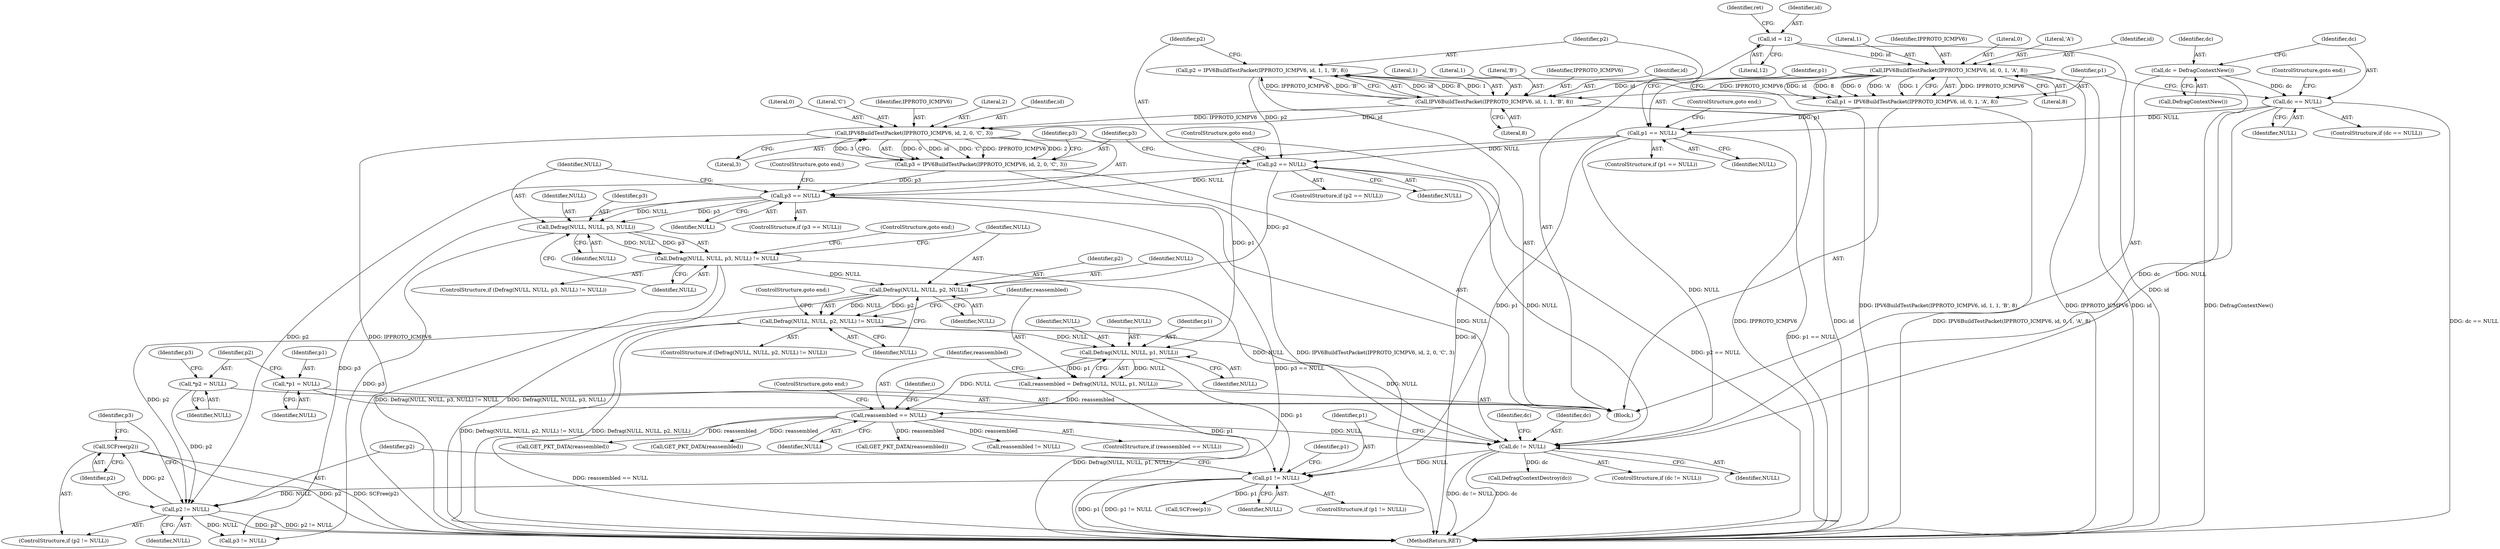 digraph "0_suricata_4a04f814b15762eb446a5ead4d69d021512df6f8_16@pointer" {
"1000296" [label="(Call,SCFree(p2))"];
"1000293" [label="(Call,p2 != NULL)"];
"1000168" [label="(Call,p2 == NULL)"];
"1000158" [label="(Call,p2 = IPV6BuildTestPacket(IPPROTO_ICMPV6, id, 1, 1, 'B', 8))"];
"1000160" [label="(Call,IPV6BuildTestPacket(IPPROTO_ICMPV6, id, 1, 1, 'B', 8))"];
"1000146" [label="(Call,IPV6BuildTestPacket(IPPROTO_ICMPV6, id, 0, 1, 'A', 8))"];
"1000127" [label="(Call,id = 12)"];
"1000154" [label="(Call,p1 == NULL)"];
"1000144" [label="(Call,p1 = IPV6BuildTestPacket(IPPROTO_ICMPV6, id, 0, 1, 'A', 8))"];
"1000140" [label="(Call,dc == NULL)"];
"1000136" [label="(Call,dc = DefragContextNew())"];
"1000197" [label="(Call,Defrag(NULL, NULL, p2, NULL))"];
"1000187" [label="(Call,Defrag(NULL, NULL, p3, NULL) != NULL)"];
"1000188" [label="(Call,Defrag(NULL, NULL, p3, NULL))"];
"1000182" [label="(Call,p3 == NULL)"];
"1000172" [label="(Call,p3 = IPV6BuildTestPacket(IPPROTO_ICMPV6, id, 2, 0, 'C', 3))"];
"1000174" [label="(Call,IPV6BuildTestPacket(IPPROTO_ICMPV6, id, 2, 0, 'C', 3))"];
"1000115" [label="(Call,*p2 = NULL)"];
"1000287" [label="(Call,p1 != NULL)"];
"1000206" [label="(Call,Defrag(NULL, NULL, p1, NULL))"];
"1000196" [label="(Call,Defrag(NULL, NULL, p2, NULL) != NULL)"];
"1000111" [label="(Call,*p1 = NULL)"];
"1000281" [label="(Call,dc != NULL)"];
"1000212" [label="(Call,reassembled == NULL)"];
"1000204" [label="(Call,reassembled = Defrag(NULL, NULL, p1, NULL))"];
"1000146" [label="(Call,IPV6BuildTestPacket(IPPROTO_ICMPV6, id, 0, 1, 'A', 8))"];
"1000145" [label="(Identifier,p1)"];
"1000193" [label="(Identifier,NULL)"];
"1000186" [label="(ControlStructure,if (Defrag(NULL, NULL, p3, NULL) != NULL))"];
"1000183" [label="(Identifier,p3)"];
"1000285" [label="(Identifier,dc)"];
"1000287" [label="(Call,p1 != NULL)"];
"1000170" [label="(Identifier,NULL)"];
"1000150" [label="(Literal,1)"];
"1000295" [label="(Identifier,NULL)"];
"1000163" [label="(Literal,1)"];
"1000271" [label="(Call,GET_PKT_DATA(reassembled))"];
"1000166" [label="(Literal,8)"];
"1000181" [label="(ControlStructure,if (p3 == NULL))"];
"1000116" [label="(Identifier,p2)"];
"1000294" [label="(Identifier,p2)"];
"1000190" [label="(Identifier,NULL)"];
"1000194" [label="(ControlStructure,goto end;)"];
"1000159" [label="(Identifier,p2)"];
"1000281" [label="(Call,dc != NULL)"];
"1000188" [label="(Call,Defrag(NULL, NULL, p3, NULL))"];
"1000158" [label="(Call,p2 = IPV6BuildTestPacket(IPPROTO_ICMPV6, id, 1, 1, 'B', 8))"];
"1000112" [label="(Identifier,p1)"];
"1000213" [label="(Identifier,reassembled)"];
"1000120" [label="(Identifier,p3)"];
"1000207" [label="(Identifier,NULL)"];
"1000215" [label="(ControlStructure,goto end;)"];
"1000179" [label="(Literal,'C')"];
"1000251" [label="(Call,GET_PKT_DATA(reassembled))"];
"1000205" [label="(Identifier,reassembled)"];
"1000202" [label="(Identifier,NULL)"];
"1000154" [label="(Call,p1 == NULL)"];
"1000133" [label="(Identifier,ret)"];
"1000139" [label="(ControlStructure,if (dc == NULL))"];
"1000201" [label="(Identifier,NULL)"];
"1000283" [label="(Identifier,NULL)"];
"1000192" [label="(Identifier,NULL)"];
"1000286" [label="(ControlStructure,if (p1 != NULL))"];
"1000212" [label="(Call,reassembled == NULL)"];
"1000189" [label="(Identifier,NULL)"];
"1000296" [label="(Call,SCFree(p2))"];
"1000284" [label="(Call,DefragContextDestroy(dc))"];
"1000206" [label="(Call,Defrag(NULL, NULL, p1, NULL))"];
"1000164" [label="(Literal,1)"];
"1000175" [label="(Identifier,IPPROTO_ICMPV6)"];
"1000168" [label="(Call,p2 == NULL)"];
"1000305" [label="(Call,reassembled != NULL)"];
"1000147" [label="(Identifier,IPPROTO_ICMPV6)"];
"1000297" [label="(Identifier,p2)"];
"1000292" [label="(ControlStructure,if (p2 != NULL))"];
"1000138" [label="(Call,DefragContextNew())"];
"1000196" [label="(Call,Defrag(NULL, NULL, p2, NULL) != NULL)"];
"1000157" [label="(ControlStructure,goto end;)"];
"1000211" [label="(ControlStructure,if (reassembled == NULL))"];
"1000153" [label="(ControlStructure,if (p1 == NULL))"];
"1000173" [label="(Identifier,p3)"];
"1000156" [label="(Identifier,NULL)"];
"1000291" [label="(Identifier,p1)"];
"1000210" [label="(Identifier,NULL)"];
"1000182" [label="(Call,p3 == NULL)"];
"1000290" [label="(Call,SCFree(p1))"];
"1000187" [label="(Call,Defrag(NULL, NULL, p3, NULL) != NULL)"];
"1000105" [label="(Block,)"];
"1000113" [label="(Identifier,NULL)"];
"1000172" [label="(Call,p3 = IPV6BuildTestPacket(IPPROTO_ICMPV6, id, 2, 0, 'C', 3))"];
"1000140" [label="(Call,dc == NULL)"];
"1000165" [label="(Literal,'B')"];
"1000185" [label="(ControlStructure,goto end;)"];
"1000209" [label="(Identifier,p1)"];
"1000161" [label="(Identifier,IPPROTO_ICMPV6)"];
"1000137" [label="(Identifier,dc)"];
"1000282" [label="(Identifier,dc)"];
"1000199" [label="(Identifier,NULL)"];
"1000155" [label="(Identifier,p1)"];
"1000204" [label="(Call,reassembled = Defrag(NULL, NULL, p1, NULL))"];
"1000144" [label="(Call,p1 = IPV6BuildTestPacket(IPPROTO_ICMPV6, id, 0, 1, 'A', 8))"];
"1000162" [label="(Identifier,id)"];
"1000218" [label="(Identifier,i)"];
"1000136" [label="(Call,dc = DefragContextNew())"];
"1000143" [label="(ControlStructure,goto end;)"];
"1000177" [label="(Literal,2)"];
"1000293" [label="(Call,p2 != NULL)"];
"1000167" [label="(ControlStructure,if (p2 == NULL))"];
"1000184" [label="(Identifier,NULL)"];
"1000111" [label="(Call,*p1 = NULL)"];
"1000214" [label="(Identifier,NULL)"];
"1000195" [label="(ControlStructure,if (Defrag(NULL, NULL, p2, NULL) != NULL))"];
"1000174" [label="(Call,IPV6BuildTestPacket(IPPROTO_ICMPV6, id, 2, 0, 'C', 3))"];
"1000208" [label="(Identifier,NULL)"];
"1000128" [label="(Identifier,id)"];
"1000171" [label="(ControlStructure,goto end;)"];
"1000191" [label="(Identifier,p3)"];
"1000149" [label="(Literal,0)"];
"1000151" [label="(Literal,'A')"];
"1000280" [label="(ControlStructure,if (dc != NULL))"];
"1000141" [label="(Identifier,dc)"];
"1000129" [label="(Literal,12)"];
"1000313" [label="(MethodReturn,RET)"];
"1000160" [label="(Call,IPV6BuildTestPacket(IPPROTO_ICMPV6, id, 1, 1, 'B', 8))"];
"1000203" [label="(ControlStructure,goto end;)"];
"1000300" [label="(Identifier,p3)"];
"1000142" [label="(Identifier,NULL)"];
"1000115" [label="(Call,*p2 = NULL)"];
"1000197" [label="(Call,Defrag(NULL, NULL, p2, NULL))"];
"1000176" [label="(Identifier,id)"];
"1000288" [label="(Identifier,p1)"];
"1000152" [label="(Literal,8)"];
"1000299" [label="(Call,p3 != NULL)"];
"1000180" [label="(Literal,3)"];
"1000127" [label="(Call,id = 12)"];
"1000148" [label="(Identifier,id)"];
"1000198" [label="(Identifier,NULL)"];
"1000117" [label="(Identifier,NULL)"];
"1000289" [label="(Identifier,NULL)"];
"1000178" [label="(Literal,0)"];
"1000169" [label="(Identifier,p2)"];
"1000231" [label="(Call,GET_PKT_DATA(reassembled))"];
"1000200" [label="(Identifier,p2)"];
"1000296" -> "1000292"  [label="AST: "];
"1000296" -> "1000297"  [label="CFG: "];
"1000297" -> "1000296"  [label="AST: "];
"1000300" -> "1000296"  [label="CFG: "];
"1000296" -> "1000313"  [label="DDG: SCFree(p2)"];
"1000296" -> "1000313"  [label="DDG: p2"];
"1000293" -> "1000296"  [label="DDG: p2"];
"1000293" -> "1000292"  [label="AST: "];
"1000293" -> "1000295"  [label="CFG: "];
"1000294" -> "1000293"  [label="AST: "];
"1000295" -> "1000293"  [label="AST: "];
"1000297" -> "1000293"  [label="CFG: "];
"1000300" -> "1000293"  [label="CFG: "];
"1000293" -> "1000313"  [label="DDG: p2"];
"1000293" -> "1000313"  [label="DDG: p2 != NULL"];
"1000168" -> "1000293"  [label="DDG: p2"];
"1000197" -> "1000293"  [label="DDG: p2"];
"1000115" -> "1000293"  [label="DDG: p2"];
"1000287" -> "1000293"  [label="DDG: NULL"];
"1000293" -> "1000299"  [label="DDG: NULL"];
"1000168" -> "1000167"  [label="AST: "];
"1000168" -> "1000170"  [label="CFG: "];
"1000169" -> "1000168"  [label="AST: "];
"1000170" -> "1000168"  [label="AST: "];
"1000171" -> "1000168"  [label="CFG: "];
"1000173" -> "1000168"  [label="CFG: "];
"1000168" -> "1000313"  [label="DDG: p2 == NULL"];
"1000158" -> "1000168"  [label="DDG: p2"];
"1000154" -> "1000168"  [label="DDG: NULL"];
"1000168" -> "1000182"  [label="DDG: NULL"];
"1000168" -> "1000197"  [label="DDG: p2"];
"1000168" -> "1000281"  [label="DDG: NULL"];
"1000158" -> "1000105"  [label="AST: "];
"1000158" -> "1000160"  [label="CFG: "];
"1000159" -> "1000158"  [label="AST: "];
"1000160" -> "1000158"  [label="AST: "];
"1000169" -> "1000158"  [label="CFG: "];
"1000158" -> "1000313"  [label="DDG: IPV6BuildTestPacket(IPPROTO_ICMPV6, id, 1, 1, 'B', 8)"];
"1000160" -> "1000158"  [label="DDG: id"];
"1000160" -> "1000158"  [label="DDG: 8"];
"1000160" -> "1000158"  [label="DDG: 1"];
"1000160" -> "1000158"  [label="DDG: IPPROTO_ICMPV6"];
"1000160" -> "1000158"  [label="DDG: 'B'"];
"1000160" -> "1000166"  [label="CFG: "];
"1000161" -> "1000160"  [label="AST: "];
"1000162" -> "1000160"  [label="AST: "];
"1000163" -> "1000160"  [label="AST: "];
"1000164" -> "1000160"  [label="AST: "];
"1000165" -> "1000160"  [label="AST: "];
"1000166" -> "1000160"  [label="AST: "];
"1000160" -> "1000313"  [label="DDG: id"];
"1000160" -> "1000313"  [label="DDG: IPPROTO_ICMPV6"];
"1000146" -> "1000160"  [label="DDG: IPPROTO_ICMPV6"];
"1000146" -> "1000160"  [label="DDG: id"];
"1000160" -> "1000174"  [label="DDG: IPPROTO_ICMPV6"];
"1000160" -> "1000174"  [label="DDG: id"];
"1000146" -> "1000144"  [label="AST: "];
"1000146" -> "1000152"  [label="CFG: "];
"1000147" -> "1000146"  [label="AST: "];
"1000148" -> "1000146"  [label="AST: "];
"1000149" -> "1000146"  [label="AST: "];
"1000150" -> "1000146"  [label="AST: "];
"1000151" -> "1000146"  [label="AST: "];
"1000152" -> "1000146"  [label="AST: "];
"1000144" -> "1000146"  [label="CFG: "];
"1000146" -> "1000313"  [label="DDG: id"];
"1000146" -> "1000313"  [label="DDG: IPPROTO_ICMPV6"];
"1000146" -> "1000144"  [label="DDG: IPPROTO_ICMPV6"];
"1000146" -> "1000144"  [label="DDG: id"];
"1000146" -> "1000144"  [label="DDG: 8"];
"1000146" -> "1000144"  [label="DDG: 0"];
"1000146" -> "1000144"  [label="DDG: 'A'"];
"1000146" -> "1000144"  [label="DDG: 1"];
"1000127" -> "1000146"  [label="DDG: id"];
"1000127" -> "1000105"  [label="AST: "];
"1000127" -> "1000129"  [label="CFG: "];
"1000128" -> "1000127"  [label="AST: "];
"1000129" -> "1000127"  [label="AST: "];
"1000133" -> "1000127"  [label="CFG: "];
"1000127" -> "1000313"  [label="DDG: id"];
"1000154" -> "1000153"  [label="AST: "];
"1000154" -> "1000156"  [label="CFG: "];
"1000155" -> "1000154"  [label="AST: "];
"1000156" -> "1000154"  [label="AST: "];
"1000157" -> "1000154"  [label="CFG: "];
"1000159" -> "1000154"  [label="CFG: "];
"1000154" -> "1000313"  [label="DDG: p1 == NULL"];
"1000144" -> "1000154"  [label="DDG: p1"];
"1000140" -> "1000154"  [label="DDG: NULL"];
"1000154" -> "1000206"  [label="DDG: p1"];
"1000154" -> "1000281"  [label="DDG: NULL"];
"1000154" -> "1000287"  [label="DDG: p1"];
"1000144" -> "1000105"  [label="AST: "];
"1000145" -> "1000144"  [label="AST: "];
"1000155" -> "1000144"  [label="CFG: "];
"1000144" -> "1000313"  [label="DDG: IPV6BuildTestPacket(IPPROTO_ICMPV6, id, 0, 1, 'A', 8)"];
"1000140" -> "1000139"  [label="AST: "];
"1000140" -> "1000142"  [label="CFG: "];
"1000141" -> "1000140"  [label="AST: "];
"1000142" -> "1000140"  [label="AST: "];
"1000143" -> "1000140"  [label="CFG: "];
"1000145" -> "1000140"  [label="CFG: "];
"1000140" -> "1000313"  [label="DDG: dc == NULL"];
"1000136" -> "1000140"  [label="DDG: dc"];
"1000140" -> "1000281"  [label="DDG: dc"];
"1000140" -> "1000281"  [label="DDG: NULL"];
"1000136" -> "1000105"  [label="AST: "];
"1000136" -> "1000138"  [label="CFG: "];
"1000137" -> "1000136"  [label="AST: "];
"1000138" -> "1000136"  [label="AST: "];
"1000141" -> "1000136"  [label="CFG: "];
"1000136" -> "1000313"  [label="DDG: DefragContextNew()"];
"1000197" -> "1000196"  [label="AST: "];
"1000197" -> "1000201"  [label="CFG: "];
"1000198" -> "1000197"  [label="AST: "];
"1000199" -> "1000197"  [label="AST: "];
"1000200" -> "1000197"  [label="AST: "];
"1000201" -> "1000197"  [label="AST: "];
"1000202" -> "1000197"  [label="CFG: "];
"1000197" -> "1000196"  [label="DDG: NULL"];
"1000197" -> "1000196"  [label="DDG: p2"];
"1000187" -> "1000197"  [label="DDG: NULL"];
"1000187" -> "1000186"  [label="AST: "];
"1000187" -> "1000193"  [label="CFG: "];
"1000188" -> "1000187"  [label="AST: "];
"1000193" -> "1000187"  [label="AST: "];
"1000194" -> "1000187"  [label="CFG: "];
"1000198" -> "1000187"  [label="CFG: "];
"1000187" -> "1000313"  [label="DDG: Defrag(NULL, NULL, p3, NULL)"];
"1000187" -> "1000313"  [label="DDG: Defrag(NULL, NULL, p3, NULL) != NULL"];
"1000188" -> "1000187"  [label="DDG: NULL"];
"1000188" -> "1000187"  [label="DDG: p3"];
"1000187" -> "1000281"  [label="DDG: NULL"];
"1000188" -> "1000192"  [label="CFG: "];
"1000189" -> "1000188"  [label="AST: "];
"1000190" -> "1000188"  [label="AST: "];
"1000191" -> "1000188"  [label="AST: "];
"1000192" -> "1000188"  [label="AST: "];
"1000193" -> "1000188"  [label="CFG: "];
"1000182" -> "1000188"  [label="DDG: NULL"];
"1000182" -> "1000188"  [label="DDG: p3"];
"1000188" -> "1000299"  [label="DDG: p3"];
"1000182" -> "1000181"  [label="AST: "];
"1000182" -> "1000184"  [label="CFG: "];
"1000183" -> "1000182"  [label="AST: "];
"1000184" -> "1000182"  [label="AST: "];
"1000185" -> "1000182"  [label="CFG: "];
"1000189" -> "1000182"  [label="CFG: "];
"1000182" -> "1000313"  [label="DDG: p3 == NULL"];
"1000172" -> "1000182"  [label="DDG: p3"];
"1000182" -> "1000281"  [label="DDG: NULL"];
"1000182" -> "1000299"  [label="DDG: p3"];
"1000172" -> "1000105"  [label="AST: "];
"1000172" -> "1000174"  [label="CFG: "];
"1000173" -> "1000172"  [label="AST: "];
"1000174" -> "1000172"  [label="AST: "];
"1000183" -> "1000172"  [label="CFG: "];
"1000172" -> "1000313"  [label="DDG: IPV6BuildTestPacket(IPPROTO_ICMPV6, id, 2, 0, 'C', 3)"];
"1000174" -> "1000172"  [label="DDG: 0"];
"1000174" -> "1000172"  [label="DDG: 'C'"];
"1000174" -> "1000172"  [label="DDG: IPPROTO_ICMPV6"];
"1000174" -> "1000172"  [label="DDG: 2"];
"1000174" -> "1000172"  [label="DDG: id"];
"1000174" -> "1000172"  [label="DDG: 3"];
"1000174" -> "1000180"  [label="CFG: "];
"1000175" -> "1000174"  [label="AST: "];
"1000176" -> "1000174"  [label="AST: "];
"1000177" -> "1000174"  [label="AST: "];
"1000178" -> "1000174"  [label="AST: "];
"1000179" -> "1000174"  [label="AST: "];
"1000180" -> "1000174"  [label="AST: "];
"1000174" -> "1000313"  [label="DDG: id"];
"1000174" -> "1000313"  [label="DDG: IPPROTO_ICMPV6"];
"1000115" -> "1000105"  [label="AST: "];
"1000115" -> "1000117"  [label="CFG: "];
"1000116" -> "1000115"  [label="AST: "];
"1000117" -> "1000115"  [label="AST: "];
"1000120" -> "1000115"  [label="CFG: "];
"1000287" -> "1000286"  [label="AST: "];
"1000287" -> "1000289"  [label="CFG: "];
"1000288" -> "1000287"  [label="AST: "];
"1000289" -> "1000287"  [label="AST: "];
"1000291" -> "1000287"  [label="CFG: "];
"1000294" -> "1000287"  [label="CFG: "];
"1000287" -> "1000313"  [label="DDG: p1 != NULL"];
"1000287" -> "1000313"  [label="DDG: p1"];
"1000206" -> "1000287"  [label="DDG: p1"];
"1000111" -> "1000287"  [label="DDG: p1"];
"1000281" -> "1000287"  [label="DDG: NULL"];
"1000287" -> "1000290"  [label="DDG: p1"];
"1000206" -> "1000204"  [label="AST: "];
"1000206" -> "1000210"  [label="CFG: "];
"1000207" -> "1000206"  [label="AST: "];
"1000208" -> "1000206"  [label="AST: "];
"1000209" -> "1000206"  [label="AST: "];
"1000210" -> "1000206"  [label="AST: "];
"1000204" -> "1000206"  [label="CFG: "];
"1000206" -> "1000204"  [label="DDG: NULL"];
"1000206" -> "1000204"  [label="DDG: p1"];
"1000196" -> "1000206"  [label="DDG: NULL"];
"1000206" -> "1000212"  [label="DDG: NULL"];
"1000196" -> "1000195"  [label="AST: "];
"1000196" -> "1000202"  [label="CFG: "];
"1000202" -> "1000196"  [label="AST: "];
"1000203" -> "1000196"  [label="CFG: "];
"1000205" -> "1000196"  [label="CFG: "];
"1000196" -> "1000313"  [label="DDG: Defrag(NULL, NULL, p2, NULL)"];
"1000196" -> "1000313"  [label="DDG: Defrag(NULL, NULL, p2, NULL) != NULL"];
"1000196" -> "1000281"  [label="DDG: NULL"];
"1000111" -> "1000105"  [label="AST: "];
"1000111" -> "1000113"  [label="CFG: "];
"1000112" -> "1000111"  [label="AST: "];
"1000113" -> "1000111"  [label="AST: "];
"1000116" -> "1000111"  [label="CFG: "];
"1000281" -> "1000280"  [label="AST: "];
"1000281" -> "1000283"  [label="CFG: "];
"1000282" -> "1000281"  [label="AST: "];
"1000283" -> "1000281"  [label="AST: "];
"1000285" -> "1000281"  [label="CFG: "];
"1000288" -> "1000281"  [label="CFG: "];
"1000281" -> "1000313"  [label="DDG: dc"];
"1000281" -> "1000313"  [label="DDG: dc != NULL"];
"1000212" -> "1000281"  [label="DDG: NULL"];
"1000281" -> "1000284"  [label="DDG: dc"];
"1000212" -> "1000211"  [label="AST: "];
"1000212" -> "1000214"  [label="CFG: "];
"1000213" -> "1000212"  [label="AST: "];
"1000214" -> "1000212"  [label="AST: "];
"1000215" -> "1000212"  [label="CFG: "];
"1000218" -> "1000212"  [label="CFG: "];
"1000212" -> "1000313"  [label="DDG: reassembled == NULL"];
"1000204" -> "1000212"  [label="DDG: reassembled"];
"1000212" -> "1000231"  [label="DDG: reassembled"];
"1000212" -> "1000251"  [label="DDG: reassembled"];
"1000212" -> "1000271"  [label="DDG: reassembled"];
"1000212" -> "1000305"  [label="DDG: reassembled"];
"1000204" -> "1000105"  [label="AST: "];
"1000205" -> "1000204"  [label="AST: "];
"1000213" -> "1000204"  [label="CFG: "];
"1000204" -> "1000313"  [label="DDG: Defrag(NULL, NULL, p1, NULL)"];
}

